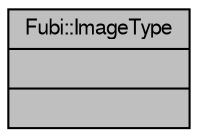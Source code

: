 digraph "Fubi::ImageType"
{
  edge [fontname="FreeSans",fontsize="10",labelfontname="FreeSans",labelfontsize="10"];
  node [fontname="FreeSans",fontsize="10",shape=record];
  Node1 [label="{Fubi::ImageType\n||}",height=0.2,width=0.4,color="black", fillcolor="grey75", style="filled" fontcolor="black"];
}
